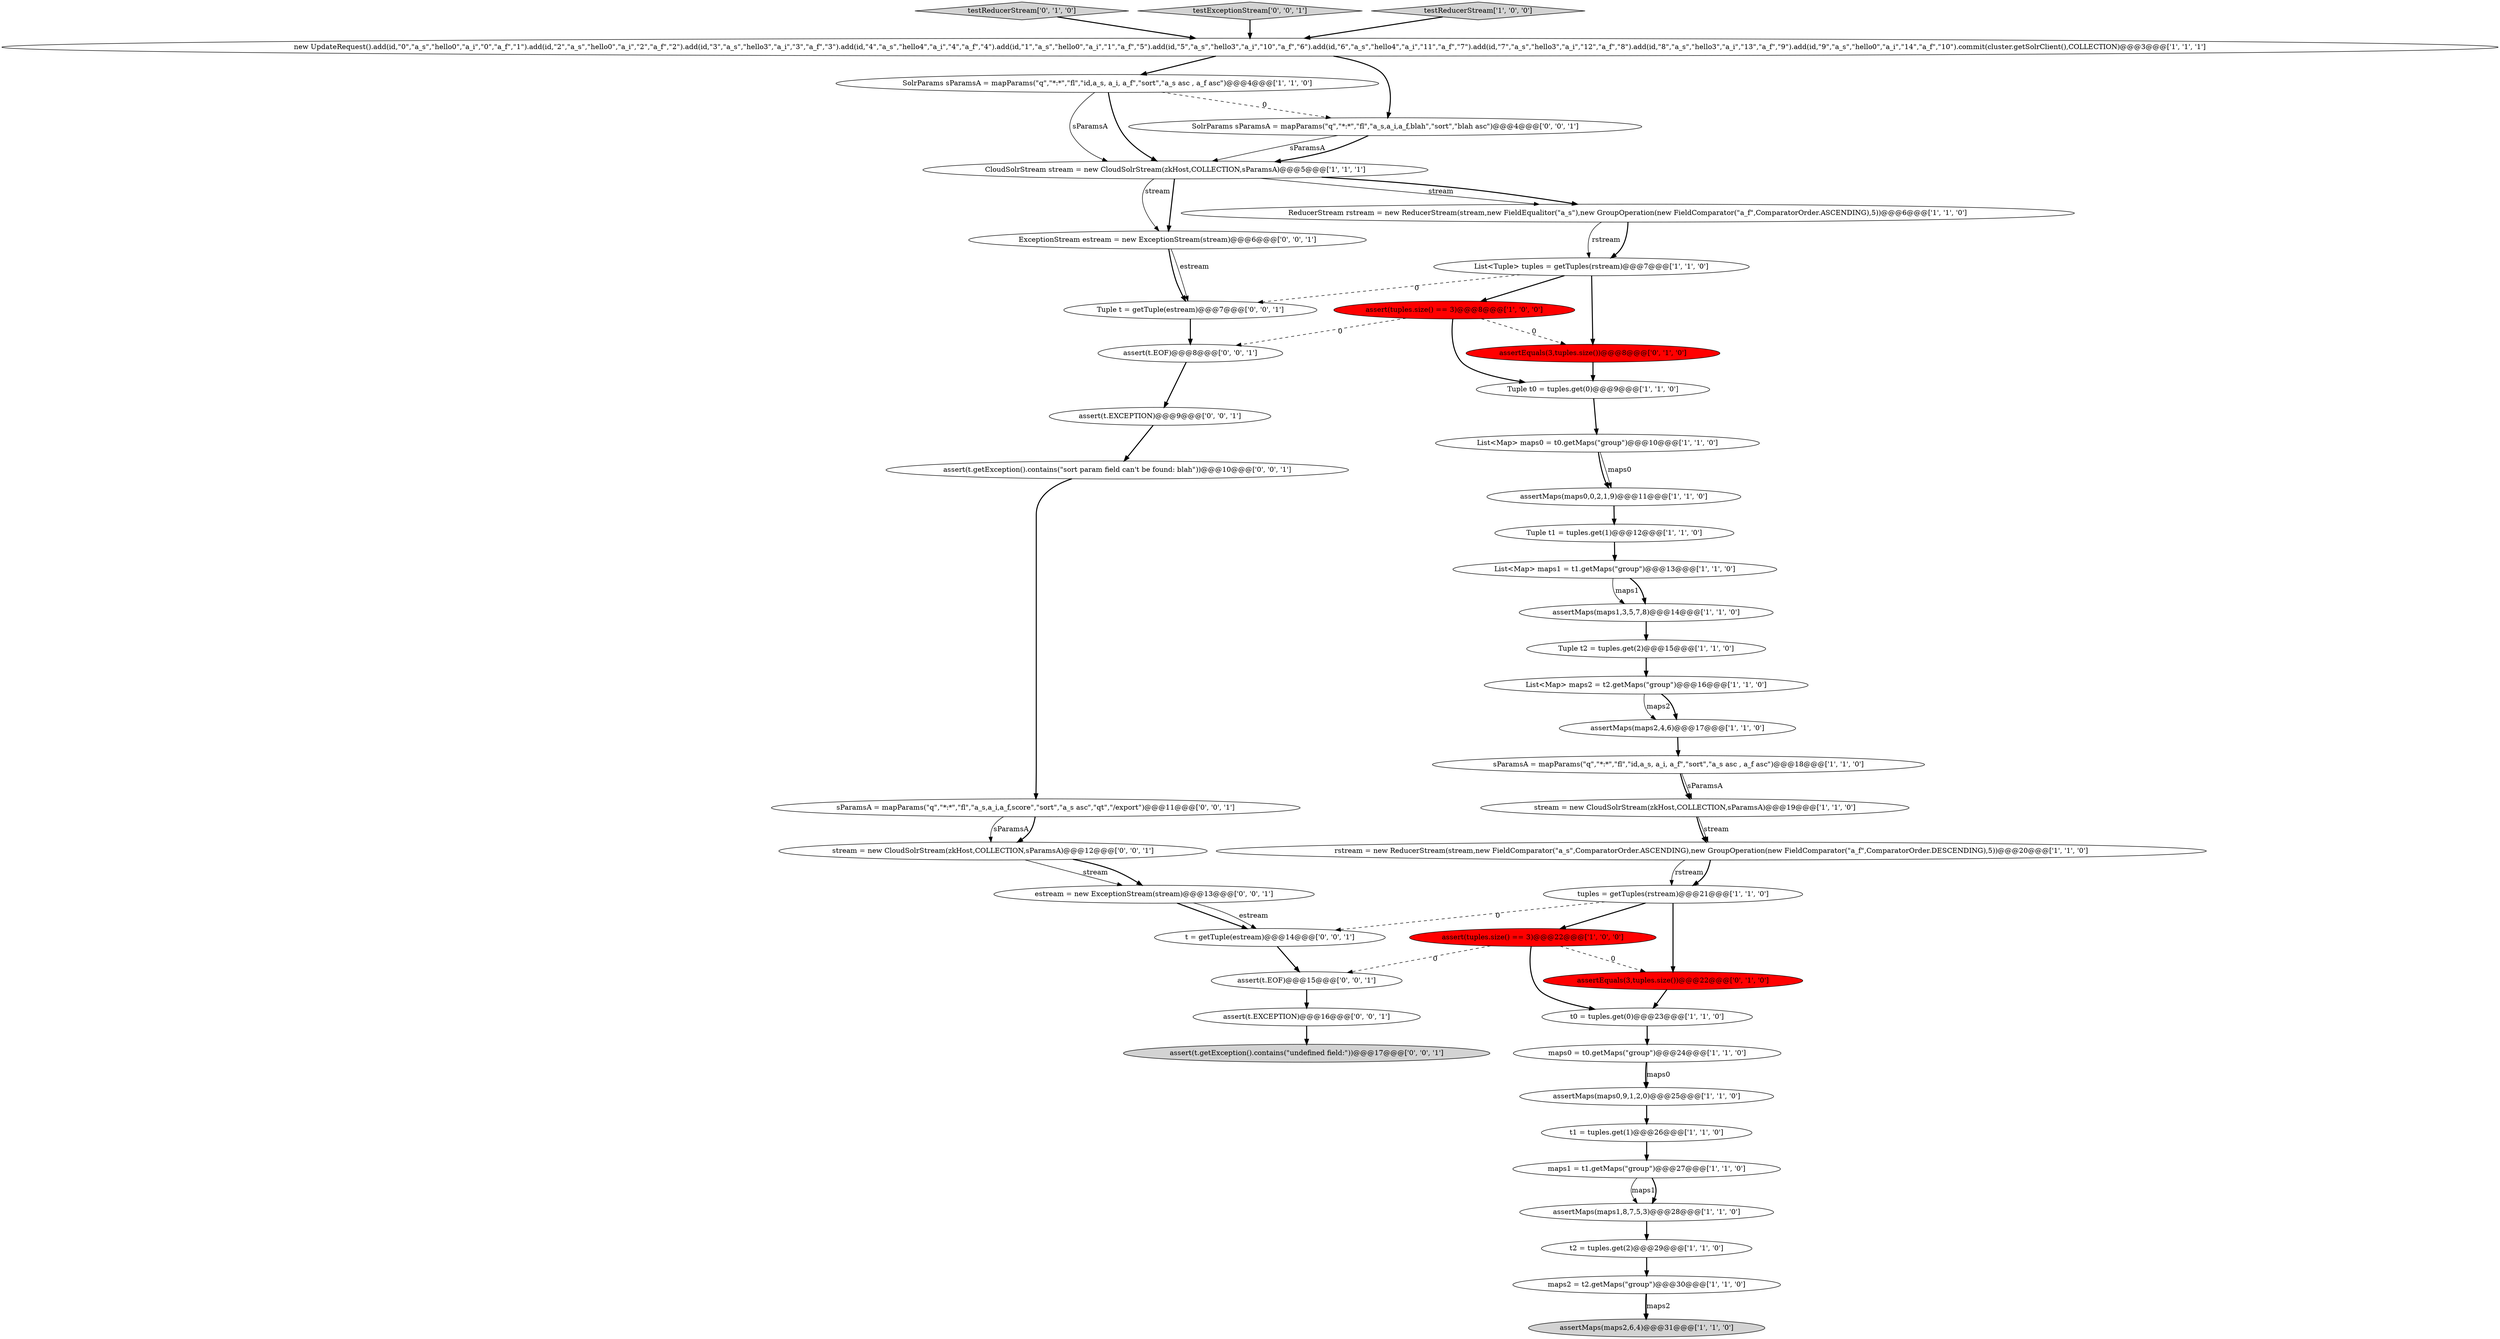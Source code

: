 digraph {
45 [style = filled, label = "assert(t.EXCEPTION)@@@9@@@['0', '0', '1']", fillcolor = white, shape = ellipse image = "AAA0AAABBB3BBB"];
3 [style = filled, label = "SolrParams sParamsA = mapParams(\"q\",\"*:*\",\"fl\",\"id,a_s, a_i, a_f\",\"sort\",\"a_s asc , a_f asc\")@@@4@@@['1', '1', '0']", fillcolor = white, shape = ellipse image = "AAA0AAABBB1BBB"];
30 [style = filled, label = "testReducerStream['0', '1', '0']", fillcolor = lightgray, shape = diamond image = "AAA0AAABBB2BBB"];
26 [style = filled, label = "assertMaps(maps1,3,5,7,8)@@@14@@@['1', '1', '0']", fillcolor = white, shape = ellipse image = "AAA0AAABBB1BBB"];
7 [style = filled, label = "maps2 = t2.getMaps(\"group\")@@@30@@@['1', '1', '0']", fillcolor = white, shape = ellipse image = "AAA0AAABBB1BBB"];
9 [style = filled, label = "Tuple t1 = tuples.get(1)@@@12@@@['1', '1', '0']", fillcolor = white, shape = ellipse image = "AAA0AAABBB1BBB"];
6 [style = filled, label = "rstream = new ReducerStream(stream,new FieldComparator(\"a_s\",ComparatorOrder.ASCENDING),new GroupOperation(new FieldComparator(\"a_f\",ComparatorOrder.DESCENDING),5))@@@20@@@['1', '1', '0']", fillcolor = white, shape = ellipse image = "AAA0AAABBB1BBB"];
29 [style = filled, label = "new UpdateRequest().add(id,\"0\",\"a_s\",\"hello0\",\"a_i\",\"0\",\"a_f\",\"1\").add(id,\"2\",\"a_s\",\"hello0\",\"a_i\",\"2\",\"a_f\",\"2\").add(id,\"3\",\"a_s\",\"hello3\",\"a_i\",\"3\",\"a_f\",\"3\").add(id,\"4\",\"a_s\",\"hello4\",\"a_i\",\"4\",\"a_f\",\"4\").add(id,\"1\",\"a_s\",\"hello0\",\"a_i\",\"1\",\"a_f\",\"5\").add(id,\"5\",\"a_s\",\"hello3\",\"a_i\",\"10\",\"a_f\",\"6\").add(id,\"6\",\"a_s\",\"hello4\",\"a_i\",\"11\",\"a_f\",\"7\").add(id,\"7\",\"a_s\",\"hello3\",\"a_i\",\"12\",\"a_f\",\"8\").add(id,\"8\",\"a_s\",\"hello3\",\"a_i\",\"13\",\"a_f\",\"9\").add(id,\"9\",\"a_s\",\"hello0\",\"a_i\",\"14\",\"a_f\",\"10\").commit(cluster.getSolrClient(),COLLECTION)@@@3@@@['1', '1', '1']", fillcolor = white, shape = ellipse image = "AAA0AAABBB1BBB"];
4 [style = filled, label = "List<Map> maps2 = t2.getMaps(\"group\")@@@16@@@['1', '1', '0']", fillcolor = white, shape = ellipse image = "AAA0AAABBB1BBB"];
2 [style = filled, label = "assertMaps(maps0,9,1,2,0)@@@25@@@['1', '1', '0']", fillcolor = white, shape = ellipse image = "AAA0AAABBB1BBB"];
28 [style = filled, label = "t2 = tuples.get(2)@@@29@@@['1', '1', '0']", fillcolor = white, shape = ellipse image = "AAA0AAABBB1BBB"];
43 [style = filled, label = "SolrParams sParamsA = mapParams(\"q\",\"*:*\",\"fl\",\"a_s,a_i,a_f,blah\",\"sort\",\"blah asc\")@@@4@@@['0', '0', '1']", fillcolor = white, shape = ellipse image = "AAA0AAABBB3BBB"];
18 [style = filled, label = "Tuple t0 = tuples.get(0)@@@9@@@['1', '1', '0']", fillcolor = white, shape = ellipse image = "AAA0AAABBB1BBB"];
21 [style = filled, label = "assertMaps(maps2,6,4)@@@31@@@['1', '1', '0']", fillcolor = lightgray, shape = ellipse image = "AAA0AAABBB1BBB"];
42 [style = filled, label = "testExceptionStream['0', '0', '1']", fillcolor = lightgray, shape = diamond image = "AAA0AAABBB3BBB"];
37 [style = filled, label = "stream = new CloudSolrStream(zkHost,COLLECTION,sParamsA)@@@12@@@['0', '0', '1']", fillcolor = white, shape = ellipse image = "AAA0AAABBB3BBB"];
11 [style = filled, label = "assertMaps(maps2,4,6)@@@17@@@['1', '1', '0']", fillcolor = white, shape = ellipse image = "AAA0AAABBB1BBB"];
19 [style = filled, label = "sParamsA = mapParams(\"q\",\"*:*\",\"fl\",\"id,a_s, a_i, a_f\",\"sort\",\"a_s asc , a_f asc\")@@@18@@@['1', '1', '0']", fillcolor = white, shape = ellipse image = "AAA0AAABBB1BBB"];
24 [style = filled, label = "assertMaps(maps1,8,7,5,3)@@@28@@@['1', '1', '0']", fillcolor = white, shape = ellipse image = "AAA0AAABBB1BBB"];
27 [style = filled, label = "List<Map> maps1 = t1.getMaps(\"group\")@@@13@@@['1', '1', '0']", fillcolor = white, shape = ellipse image = "AAA0AAABBB1BBB"];
20 [style = filled, label = "testReducerStream['1', '0', '0']", fillcolor = lightgray, shape = diamond image = "AAA0AAABBB1BBB"];
14 [style = filled, label = "assert(tuples.size() == 3)@@@8@@@['1', '0', '0']", fillcolor = red, shape = ellipse image = "AAA1AAABBB1BBB"];
10 [style = filled, label = "assert(tuples.size() == 3)@@@22@@@['1', '0', '0']", fillcolor = red, shape = ellipse image = "AAA1AAABBB1BBB"];
38 [style = filled, label = "t = getTuple(estream)@@@14@@@['0', '0', '1']", fillcolor = white, shape = ellipse image = "AAA0AAABBB3BBB"];
13 [style = filled, label = "tuples = getTuples(rstream)@@@21@@@['1', '1', '0']", fillcolor = white, shape = ellipse image = "AAA0AAABBB1BBB"];
22 [style = filled, label = "maps0 = t0.getMaps(\"group\")@@@24@@@['1', '1', '0']", fillcolor = white, shape = ellipse image = "AAA0AAABBB1BBB"];
34 [style = filled, label = "Tuple t = getTuple(estream)@@@7@@@['0', '0', '1']", fillcolor = white, shape = ellipse image = "AAA0AAABBB3BBB"];
35 [style = filled, label = "estream = new ExceptionStream(stream)@@@13@@@['0', '0', '1']", fillcolor = white, shape = ellipse image = "AAA0AAABBB3BBB"];
5 [style = filled, label = "t0 = tuples.get(0)@@@23@@@['1', '1', '0']", fillcolor = white, shape = ellipse image = "AAA0AAABBB1BBB"];
41 [style = filled, label = "assert(t.EOF)@@@8@@@['0', '0', '1']", fillcolor = white, shape = ellipse image = "AAA0AAABBB3BBB"];
8 [style = filled, label = "stream = new CloudSolrStream(zkHost,COLLECTION,sParamsA)@@@19@@@['1', '1', '0']", fillcolor = white, shape = ellipse image = "AAA0AAABBB1BBB"];
40 [style = filled, label = "ExceptionStream estream = new ExceptionStream(stream)@@@6@@@['0', '0', '1']", fillcolor = white, shape = ellipse image = "AAA0AAABBB3BBB"];
12 [style = filled, label = "ReducerStream rstream = new ReducerStream(stream,new FieldEqualitor(\"a_s\"),new GroupOperation(new FieldComparator(\"a_f\",ComparatorOrder.ASCENDING),5))@@@6@@@['1', '1', '0']", fillcolor = white, shape = ellipse image = "AAA0AAABBB1BBB"];
31 [style = filled, label = "assertEquals(3,tuples.size())@@@22@@@['0', '1', '0']", fillcolor = red, shape = ellipse image = "AAA1AAABBB2BBB"];
32 [style = filled, label = "assertEquals(3,tuples.size())@@@8@@@['0', '1', '0']", fillcolor = red, shape = ellipse image = "AAA1AAABBB2BBB"];
16 [style = filled, label = "Tuple t2 = tuples.get(2)@@@15@@@['1', '1', '0']", fillcolor = white, shape = ellipse image = "AAA0AAABBB1BBB"];
39 [style = filled, label = "assert(t.EOF)@@@15@@@['0', '0', '1']", fillcolor = white, shape = ellipse image = "AAA0AAABBB3BBB"];
0 [style = filled, label = "List<Tuple> tuples = getTuples(rstream)@@@7@@@['1', '1', '0']", fillcolor = white, shape = ellipse image = "AAA0AAABBB1BBB"];
1 [style = filled, label = "t1 = tuples.get(1)@@@26@@@['1', '1', '0']", fillcolor = white, shape = ellipse image = "AAA0AAABBB1BBB"];
46 [style = filled, label = "assert(t.getException().contains(\"undefined field:\"))@@@17@@@['0', '0', '1']", fillcolor = lightgray, shape = ellipse image = "AAA0AAABBB3BBB"];
17 [style = filled, label = "maps1 = t1.getMaps(\"group\")@@@27@@@['1', '1', '0']", fillcolor = white, shape = ellipse image = "AAA0AAABBB1BBB"];
23 [style = filled, label = "CloudSolrStream stream = new CloudSolrStream(zkHost,COLLECTION,sParamsA)@@@5@@@['1', '1', '1']", fillcolor = white, shape = ellipse image = "AAA0AAABBB1BBB"];
33 [style = filled, label = "sParamsA = mapParams(\"q\",\"*:*\",\"fl\",\"a_s,a_i,a_f,score\",\"sort\",\"a_s asc\",\"qt\",\"/export\")@@@11@@@['0', '0', '1']", fillcolor = white, shape = ellipse image = "AAA0AAABBB3BBB"];
44 [style = filled, label = "assert(t.EXCEPTION)@@@16@@@['0', '0', '1']", fillcolor = white, shape = ellipse image = "AAA0AAABBB3BBB"];
25 [style = filled, label = "List<Map> maps0 = t0.getMaps(\"group\")@@@10@@@['1', '1', '0']", fillcolor = white, shape = ellipse image = "AAA0AAABBB1BBB"];
15 [style = filled, label = "assertMaps(maps0,0,2,1,9)@@@11@@@['1', '1', '0']", fillcolor = white, shape = ellipse image = "AAA0AAABBB1BBB"];
36 [style = filled, label = "assert(t.getException().contains(\"sort param field can't be found: blah\"))@@@10@@@['0', '0', '1']", fillcolor = white, shape = ellipse image = "AAA0AAABBB3BBB"];
13->10 [style = bold, label=""];
24->28 [style = bold, label=""];
35->38 [style = solid, label="estream"];
43->23 [style = solid, label="sParamsA"];
22->2 [style = bold, label=""];
39->44 [style = bold, label=""];
20->29 [style = bold, label=""];
10->39 [style = dashed, label="0"];
2->1 [style = bold, label=""];
31->5 [style = bold, label=""];
29->3 [style = bold, label=""];
45->36 [style = bold, label=""];
28->7 [style = bold, label=""];
23->12 [style = solid, label="stream"];
10->31 [style = dashed, label="0"];
33->37 [style = solid, label="sParamsA"];
4->11 [style = solid, label="maps2"];
8->6 [style = bold, label=""];
40->34 [style = solid, label="estream"];
34->41 [style = bold, label=""];
40->34 [style = bold, label=""];
13->38 [style = dashed, label="0"];
11->19 [style = bold, label=""];
12->0 [style = solid, label="rstream"];
36->33 [style = bold, label=""];
12->0 [style = bold, label=""];
43->23 [style = bold, label=""];
38->39 [style = bold, label=""];
30->29 [style = bold, label=""];
42->29 [style = bold, label=""];
19->8 [style = bold, label=""];
3->23 [style = solid, label="sParamsA"];
6->13 [style = solid, label="rstream"];
1->17 [style = bold, label=""];
17->24 [style = solid, label="maps1"];
9->27 [style = bold, label=""];
26->16 [style = bold, label=""];
44->46 [style = bold, label=""];
3->23 [style = bold, label=""];
0->14 [style = bold, label=""];
17->24 [style = bold, label=""];
14->32 [style = dashed, label="0"];
37->35 [style = solid, label="stream"];
10->5 [style = bold, label=""];
15->9 [style = bold, label=""];
23->40 [style = bold, label=""];
6->13 [style = bold, label=""];
3->43 [style = dashed, label="0"];
18->25 [style = bold, label=""];
25->15 [style = bold, label=""];
7->21 [style = bold, label=""];
29->43 [style = bold, label=""];
8->6 [style = solid, label="stream"];
25->15 [style = solid, label="maps0"];
14->18 [style = bold, label=""];
23->12 [style = bold, label=""];
41->45 [style = bold, label=""];
7->21 [style = solid, label="maps2"];
35->38 [style = bold, label=""];
0->34 [style = dashed, label="0"];
32->18 [style = bold, label=""];
0->32 [style = bold, label=""];
16->4 [style = bold, label=""];
13->31 [style = bold, label=""];
4->11 [style = bold, label=""];
33->37 [style = bold, label=""];
37->35 [style = bold, label=""];
5->22 [style = bold, label=""];
22->2 [style = solid, label="maps0"];
19->8 [style = solid, label="sParamsA"];
27->26 [style = solid, label="maps1"];
14->41 [style = dashed, label="0"];
27->26 [style = bold, label=""];
23->40 [style = solid, label="stream"];
}
